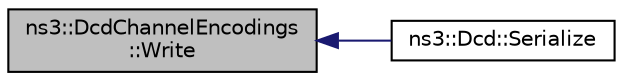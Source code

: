 digraph "ns3::DcdChannelEncodings::Write"
{
  edge [fontname="Helvetica",fontsize="10",labelfontname="Helvetica",labelfontsize="10"];
  node [fontname="Helvetica",fontsize="10",shape=record];
  rankdir="LR";
  Node1 [label="ns3::DcdChannelEncodings\l::Write",height=0.2,width=0.4,color="black", fillcolor="grey75", style="filled", fontcolor="black"];
  Node1 -> Node2 [dir="back",color="midnightblue",fontsize="10",style="solid"];
  Node2 [label="ns3::Dcd::Serialize",height=0.2,width=0.4,color="black", fillcolor="white", style="filled",URL="$db/dcc/classns3_1_1Dcd.html#a3bf1faa35b39d945f249886f2805de40"];
}
